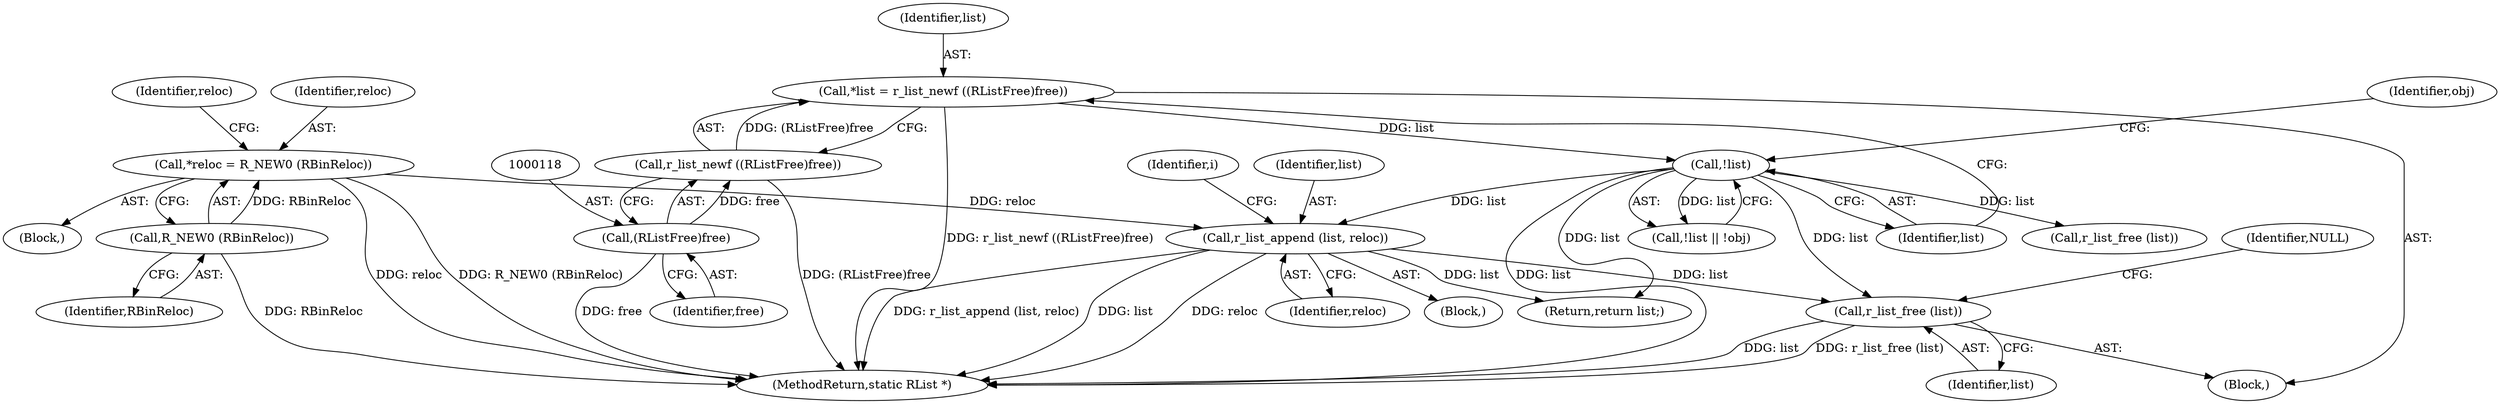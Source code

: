 digraph "0_radare2_72794dc3523bbd5bb370de3c5857cb736c387e18_0@API" {
"1000564" [label="(Call,r_list_free (list))"];
"1000126" [label="(Call,!list)"];
"1000114" [label="(Call,*list = r_list_newf ((RListFree)free))"];
"1000116" [label="(Call,r_list_newf ((RListFree)free))"];
"1000117" [label="(Call,(RListFree)free)"];
"1000551" [label="(Call,r_list_append (list, reloc))"];
"1000523" [label="(Call,*reloc = R_NEW0 (RBinReloc))"];
"1000525" [label="(Call,R_NEW0 (RBinReloc))"];
"1000564" [label="(Call,r_list_free (list))"];
"1000126" [label="(Call,!list)"];
"1000526" [label="(Identifier,RBinReloc)"];
"1000552" [label="(Identifier,list)"];
"1000553" [label="(Identifier,reloc)"];
"1000565" [label="(Identifier,list)"];
"1000117" [label="(Call,(RListFree)free)"];
"1000529" [label="(Block,)"];
"1000119" [label="(Identifier,free)"];
"1000561" [label="(Return,return list;)"];
"1000129" [label="(Identifier,obj)"];
"1000131" [label="(Call,r_list_free (list))"];
"1000567" [label="(Identifier,NULL)"];
"1000125" [label="(Call,!list || !obj)"];
"1000127" [label="(Identifier,list)"];
"1000102" [label="(Block,)"];
"1000451" [label="(Block,)"];
"1000116" [label="(Call,r_list_newf ((RListFree)free))"];
"1000551" [label="(Call,r_list_append (list, reloc))"];
"1000426" [label="(Identifier,i)"];
"1000528" [label="(Identifier,reloc)"];
"1000115" [label="(Identifier,list)"];
"1000525" [label="(Call,R_NEW0 (RBinReloc))"];
"1000114" [label="(Call,*list = r_list_newf ((RListFree)free))"];
"1000524" [label="(Identifier,reloc)"];
"1000523" [label="(Call,*reloc = R_NEW0 (RBinReloc))"];
"1000568" [label="(MethodReturn,static RList *)"];
"1000564" -> "1000102"  [label="AST: "];
"1000564" -> "1000565"  [label="CFG: "];
"1000565" -> "1000564"  [label="AST: "];
"1000567" -> "1000564"  [label="CFG: "];
"1000564" -> "1000568"  [label="DDG: list"];
"1000564" -> "1000568"  [label="DDG: r_list_free (list)"];
"1000126" -> "1000564"  [label="DDG: list"];
"1000551" -> "1000564"  [label="DDG: list"];
"1000126" -> "1000125"  [label="AST: "];
"1000126" -> "1000127"  [label="CFG: "];
"1000127" -> "1000126"  [label="AST: "];
"1000129" -> "1000126"  [label="CFG: "];
"1000125" -> "1000126"  [label="CFG: "];
"1000126" -> "1000568"  [label="DDG: list"];
"1000126" -> "1000125"  [label="DDG: list"];
"1000114" -> "1000126"  [label="DDG: list"];
"1000126" -> "1000131"  [label="DDG: list"];
"1000126" -> "1000551"  [label="DDG: list"];
"1000126" -> "1000561"  [label="DDG: list"];
"1000114" -> "1000102"  [label="AST: "];
"1000114" -> "1000116"  [label="CFG: "];
"1000115" -> "1000114"  [label="AST: "];
"1000116" -> "1000114"  [label="AST: "];
"1000127" -> "1000114"  [label="CFG: "];
"1000114" -> "1000568"  [label="DDG: r_list_newf ((RListFree)free)"];
"1000116" -> "1000114"  [label="DDG: (RListFree)free"];
"1000116" -> "1000117"  [label="CFG: "];
"1000117" -> "1000116"  [label="AST: "];
"1000116" -> "1000568"  [label="DDG: (RListFree)free"];
"1000117" -> "1000116"  [label="DDG: free"];
"1000117" -> "1000119"  [label="CFG: "];
"1000118" -> "1000117"  [label="AST: "];
"1000119" -> "1000117"  [label="AST: "];
"1000117" -> "1000568"  [label="DDG: free"];
"1000551" -> "1000529"  [label="AST: "];
"1000551" -> "1000553"  [label="CFG: "];
"1000552" -> "1000551"  [label="AST: "];
"1000553" -> "1000551"  [label="AST: "];
"1000426" -> "1000551"  [label="CFG: "];
"1000551" -> "1000568"  [label="DDG: reloc"];
"1000551" -> "1000568"  [label="DDG: r_list_append (list, reloc)"];
"1000551" -> "1000568"  [label="DDG: list"];
"1000523" -> "1000551"  [label="DDG: reloc"];
"1000551" -> "1000561"  [label="DDG: list"];
"1000523" -> "1000451"  [label="AST: "];
"1000523" -> "1000525"  [label="CFG: "];
"1000524" -> "1000523"  [label="AST: "];
"1000525" -> "1000523"  [label="AST: "];
"1000528" -> "1000523"  [label="CFG: "];
"1000523" -> "1000568"  [label="DDG: R_NEW0 (RBinReloc)"];
"1000523" -> "1000568"  [label="DDG: reloc"];
"1000525" -> "1000523"  [label="DDG: RBinReloc"];
"1000525" -> "1000526"  [label="CFG: "];
"1000526" -> "1000525"  [label="AST: "];
"1000525" -> "1000568"  [label="DDG: RBinReloc"];
}
